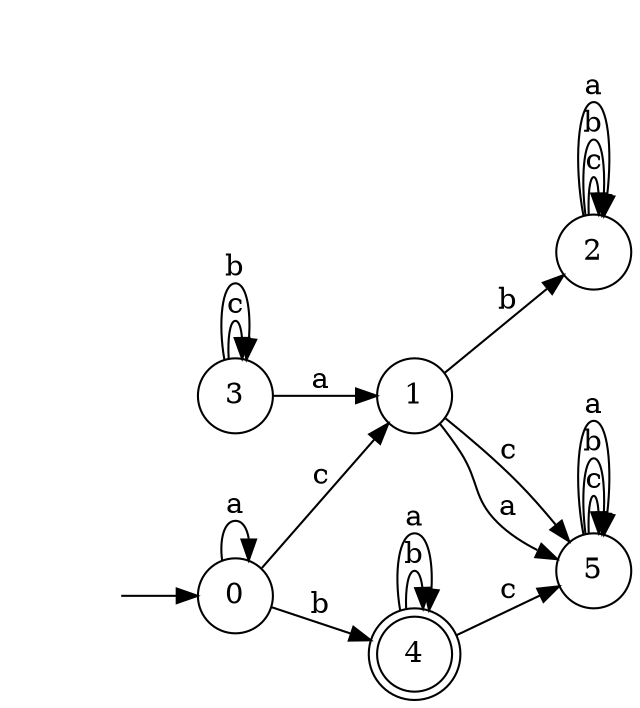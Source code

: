 digraph {
  rankdir=LR;
  0 [label="0", shape = circle];
  0 -> 1 [label="c"];
  0 -> 4 [label="b"];
  0 -> 0 [label="a"];
  1 [label="1", shape = circle];
  1 -> 5 [label="c"];
  1 -> 2 [label="b"];
  1 -> 5 [label="a"];
  2 [label="2", shape = circle];
  2 -> 2 [label="c"];
  2 -> 2 [label="b"];
  2 -> 2 [label="a"];
  3 [label="3", shape = circle];
  3 -> 3 [label="c"];
  3 -> 3 [label="b"];
  3 -> 1 [label="a"];
  4 [label="4", shape = doublecircle];
  4 -> 5 [label="c"];
  4 -> 4 [label="b"];
  4 -> 4 [label="a"];
  5 [label="5", shape = circle];
  5 -> 5 [label="c"];
  5 -> 5 [label="b"];
  5 -> 5 [label="a"];
  6 [label="", shape = plaintext];
  6 -> 0 [label=""];
}
